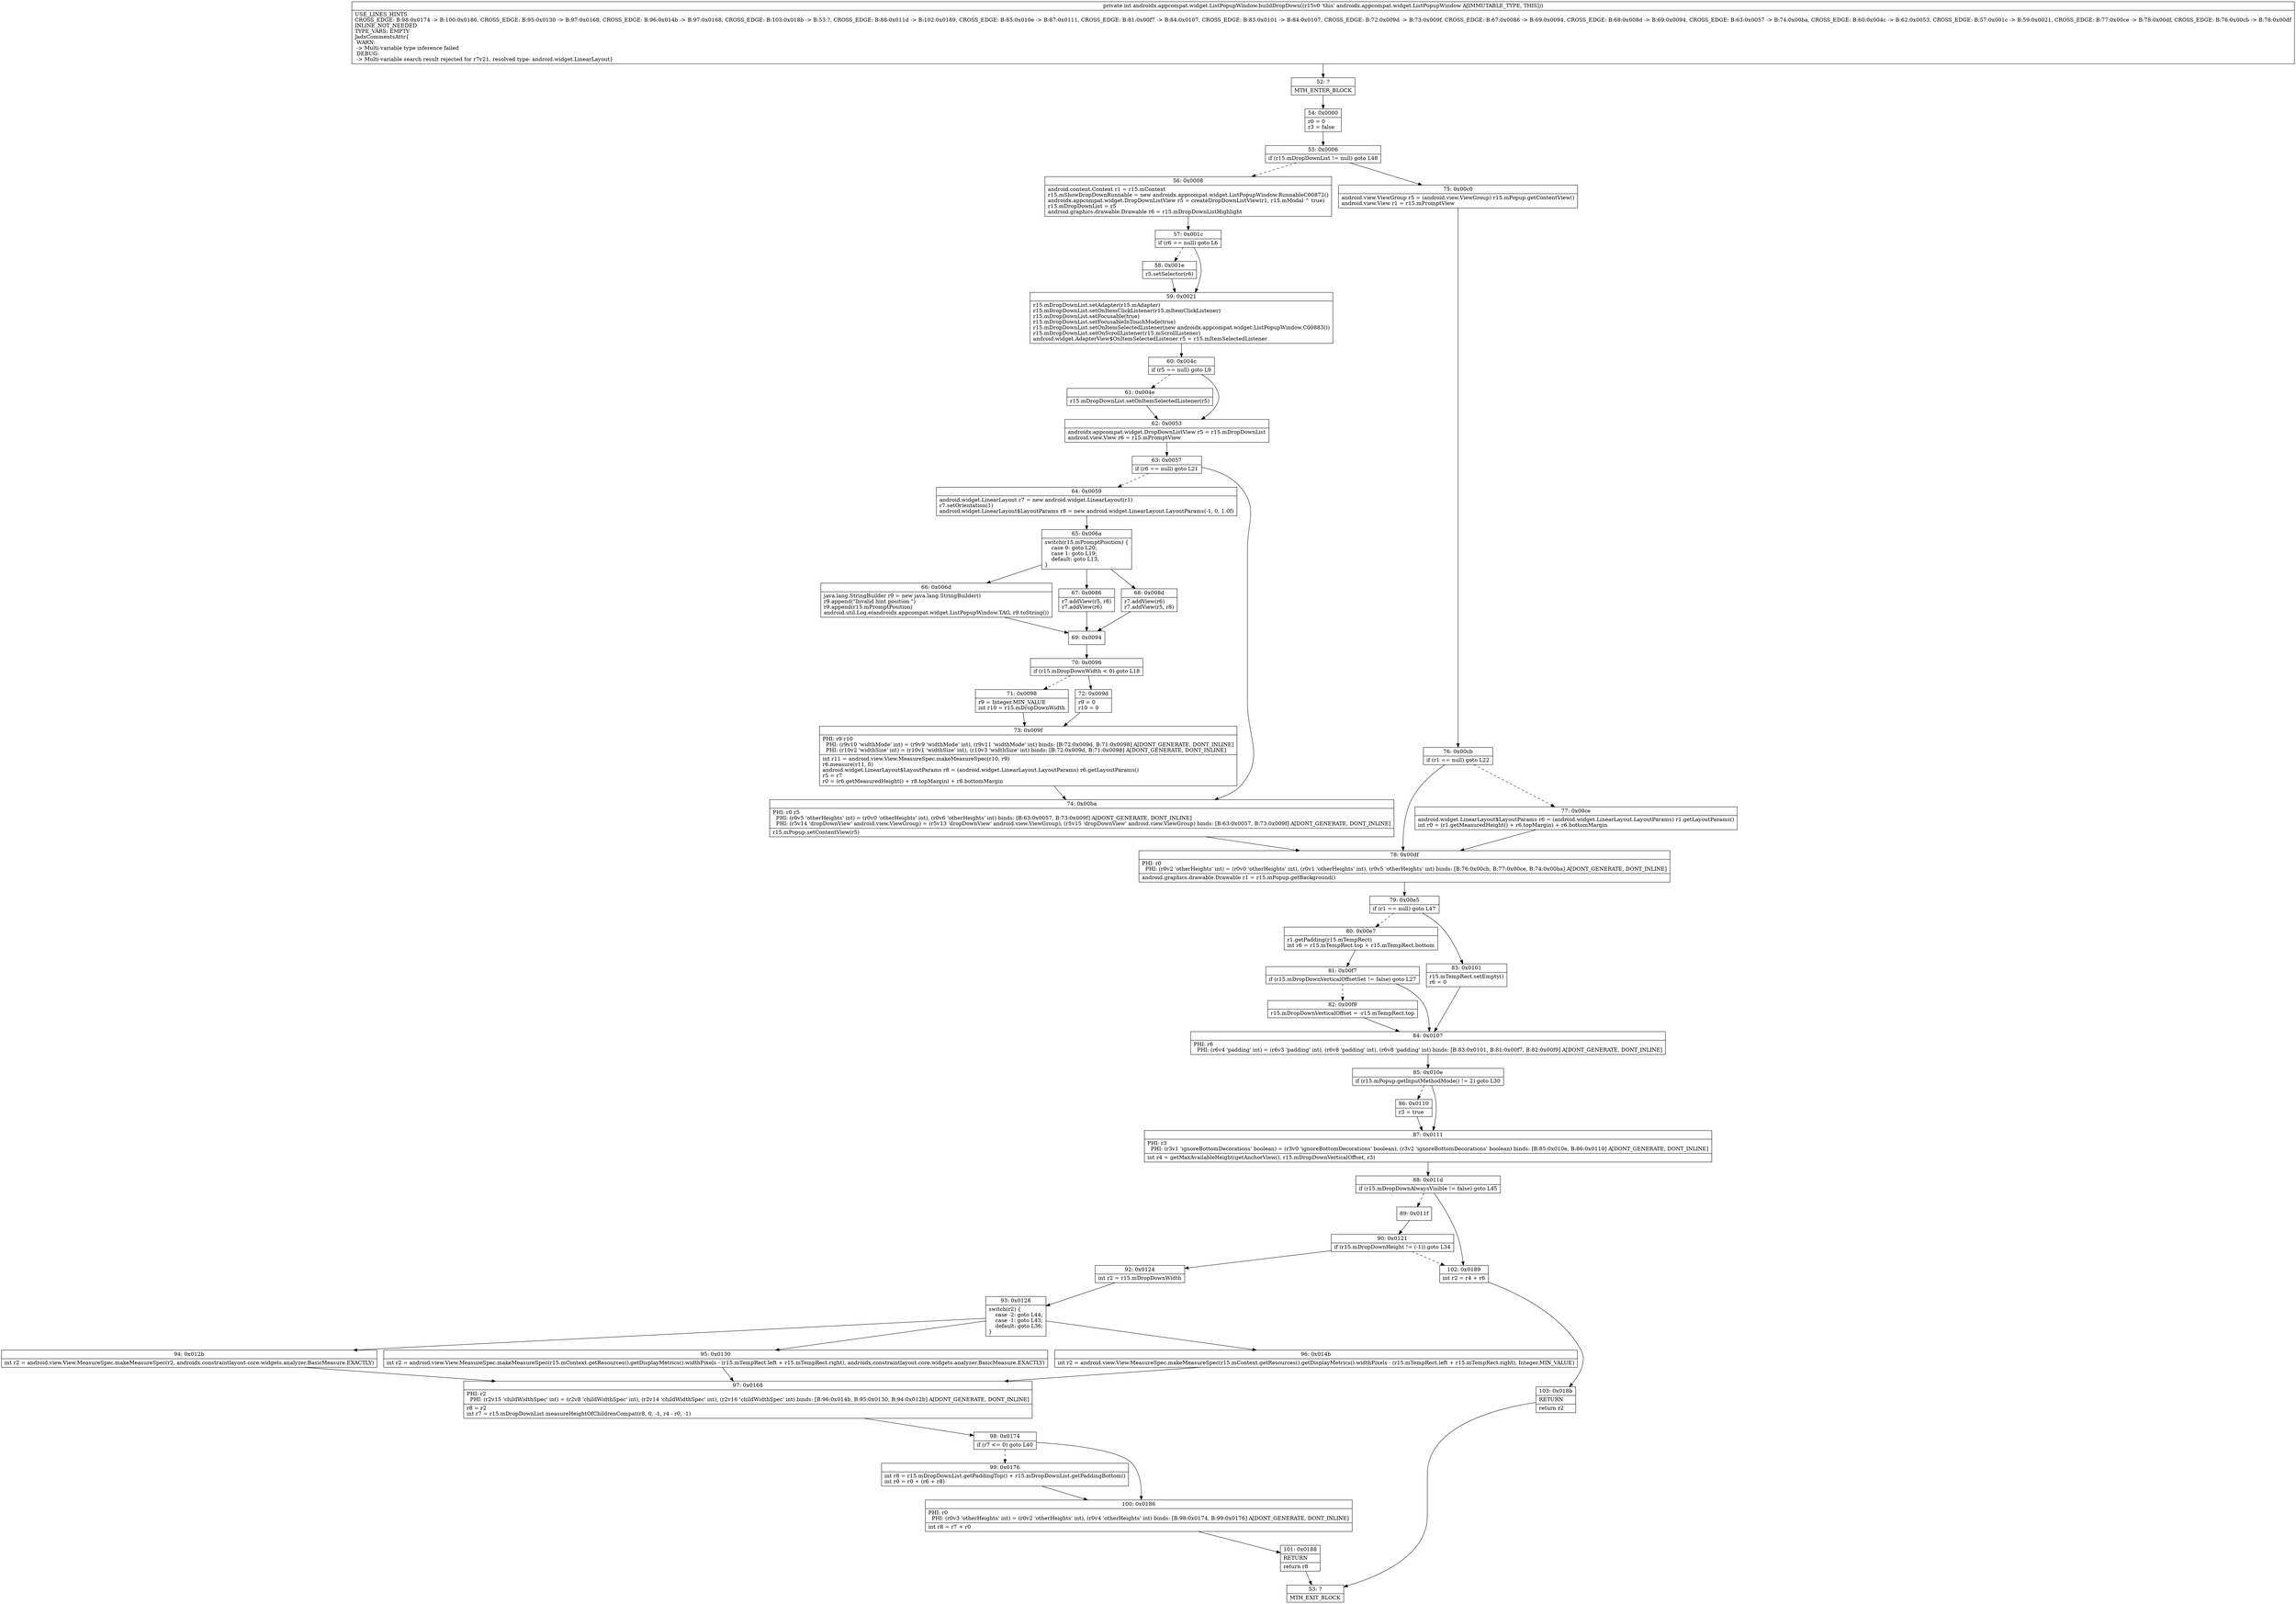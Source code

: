 digraph "CFG forandroidx.appcompat.widget.ListPopupWindow.buildDropDown()I" {
Node_52 [shape=record,label="{52\:\ ?|MTH_ENTER_BLOCK\l}"];
Node_54 [shape=record,label="{54\:\ 0x0000|r0 = 0\lr3 = false\l}"];
Node_55 [shape=record,label="{55\:\ 0x0006|if (r15.mDropDownList != null) goto L48\l}"];
Node_56 [shape=record,label="{56\:\ 0x0008|android.content.Context r1 = r15.mContext\lr15.mShowDropDownRunnable = new androidx.appcompat.widget.ListPopupWindow.RunnableC00872()\landroidx.appcompat.widget.DropDownListView r5 = createDropDownListView(r1, r15.mModal ^ true)\lr15.mDropDownList = r5\landroid.graphics.drawable.Drawable r6 = r15.mDropDownListHighlight\l}"];
Node_57 [shape=record,label="{57\:\ 0x001c|if (r6 == null) goto L6\l}"];
Node_58 [shape=record,label="{58\:\ 0x001e|r5.setSelector(r6)\l}"];
Node_59 [shape=record,label="{59\:\ 0x0021|r15.mDropDownList.setAdapter(r15.mAdapter)\lr15.mDropDownList.setOnItemClickListener(r15.mItemClickListener)\lr15.mDropDownList.setFocusable(true)\lr15.mDropDownList.setFocusableInTouchMode(true)\lr15.mDropDownList.setOnItemSelectedListener(new androidx.appcompat.widget.ListPopupWindow.C00883())\lr15.mDropDownList.setOnScrollListener(r15.mScrollListener)\landroid.widget.AdapterView$OnItemSelectedListener r5 = r15.mItemSelectedListener\l}"];
Node_60 [shape=record,label="{60\:\ 0x004c|if (r5 == null) goto L9\l}"];
Node_61 [shape=record,label="{61\:\ 0x004e|r15.mDropDownList.setOnItemSelectedListener(r5)\l}"];
Node_62 [shape=record,label="{62\:\ 0x0053|androidx.appcompat.widget.DropDownListView r5 = r15.mDropDownList\landroid.view.View r6 = r15.mPromptView\l}"];
Node_63 [shape=record,label="{63\:\ 0x0057|if (r6 == null) goto L21\l}"];
Node_64 [shape=record,label="{64\:\ 0x0059|android.widget.LinearLayout r7 = new android.widget.LinearLayout(r1)\lr7.setOrientation(1)\landroid.widget.LinearLayout$LayoutParams r8 = new android.widget.LinearLayout.LayoutParams(\-1, 0, 1.0f)\l}"];
Node_65 [shape=record,label="{65\:\ 0x006a|switch(r15.mPromptPosition) \{\l    case 0: goto L20;\l    case 1: goto L19;\l    default: goto L13;\l\}\l}"];
Node_66 [shape=record,label="{66\:\ 0x006d|java.lang.StringBuilder r9 = new java.lang.StringBuilder()\lr9.append(\"Invalid hint position \")\lr9.append(r15.mPromptPosition)\landroid.util.Log.e(androidx.appcompat.widget.ListPopupWindow.TAG, r9.toString())\l}"];
Node_69 [shape=record,label="{69\:\ 0x0094}"];
Node_70 [shape=record,label="{70\:\ 0x0096|if (r15.mDropDownWidth \< 0) goto L18\l}"];
Node_71 [shape=record,label="{71\:\ 0x0098|r9 = Integer.MIN_VALUE\lint r10 = r15.mDropDownWidth\l}"];
Node_73 [shape=record,label="{73\:\ 0x009f|PHI: r9 r10 \l  PHI: (r9v10 'widthMode' int) = (r9v9 'widthMode' int), (r9v11 'widthMode' int) binds: [B:72:0x009d, B:71:0x0098] A[DONT_GENERATE, DONT_INLINE]\l  PHI: (r10v2 'widthSize' int) = (r10v1 'widthSize' int), (r10v3 'widthSize' int) binds: [B:72:0x009d, B:71:0x0098] A[DONT_GENERATE, DONT_INLINE]\l|int r11 = android.view.View.MeasureSpec.makeMeasureSpec(r10, r9)\lr6.measure(r11, 0)\landroid.widget.LinearLayout$LayoutParams r8 = (android.widget.LinearLayout.LayoutParams) r6.getLayoutParams()\lr5 = r7\lr0 = (r6.getMeasuredHeight() + r8.topMargin) + r8.bottomMargin\l}"];
Node_72 [shape=record,label="{72\:\ 0x009d|r9 = 0\lr10 = 0\l}"];
Node_67 [shape=record,label="{67\:\ 0x0086|r7.addView(r5, r8)\lr7.addView(r6)\l}"];
Node_68 [shape=record,label="{68\:\ 0x008d|r7.addView(r6)\lr7.addView(r5, r8)\l}"];
Node_74 [shape=record,label="{74\:\ 0x00ba|PHI: r0 r5 \l  PHI: (r0v5 'otherHeights' int) = (r0v0 'otherHeights' int), (r0v6 'otherHeights' int) binds: [B:63:0x0057, B:73:0x009f] A[DONT_GENERATE, DONT_INLINE]\l  PHI: (r5v14 'dropDownView' android.view.ViewGroup) = (r5v13 'dropDownView' android.view.ViewGroup), (r5v15 'dropDownView' android.view.ViewGroup) binds: [B:63:0x0057, B:73:0x009f] A[DONT_GENERATE, DONT_INLINE]\l|r15.mPopup.setContentView(r5)\l}"];
Node_78 [shape=record,label="{78\:\ 0x00df|PHI: r0 \l  PHI: (r0v2 'otherHeights' int) = (r0v0 'otherHeights' int), (r0v1 'otherHeights' int), (r0v5 'otherHeights' int) binds: [B:76:0x00cb, B:77:0x00ce, B:74:0x00ba] A[DONT_GENERATE, DONT_INLINE]\l|android.graphics.drawable.Drawable r1 = r15.mPopup.getBackground()\l}"];
Node_79 [shape=record,label="{79\:\ 0x00e5|if (r1 == null) goto L47\l}"];
Node_80 [shape=record,label="{80\:\ 0x00e7|r1.getPadding(r15.mTempRect)\lint r6 = r15.mTempRect.top + r15.mTempRect.bottom\l}"];
Node_81 [shape=record,label="{81\:\ 0x00f7|if (r15.mDropDownVerticalOffsetSet != false) goto L27\l}"];
Node_82 [shape=record,label="{82\:\ 0x00f9|r15.mDropDownVerticalOffset = \-r15.mTempRect.top\l}"];
Node_84 [shape=record,label="{84\:\ 0x0107|PHI: r6 \l  PHI: (r6v4 'padding' int) = (r6v3 'padding' int), (r6v8 'padding' int), (r6v8 'padding' int) binds: [B:83:0x0101, B:81:0x00f7, B:82:0x00f9] A[DONT_GENERATE, DONT_INLINE]\l}"];
Node_85 [shape=record,label="{85\:\ 0x010e|if (r15.mPopup.getInputMethodMode() != 2) goto L30\l}"];
Node_86 [shape=record,label="{86\:\ 0x0110|r3 = true\l}"];
Node_87 [shape=record,label="{87\:\ 0x0111|PHI: r3 \l  PHI: (r3v1 'ignoreBottomDecorations' boolean) = (r3v0 'ignoreBottomDecorations' boolean), (r3v2 'ignoreBottomDecorations' boolean) binds: [B:85:0x010e, B:86:0x0110] A[DONT_GENERATE, DONT_INLINE]\l|int r4 = getMaxAvailableHeight(getAnchorView(), r15.mDropDownVerticalOffset, r3)\l}"];
Node_88 [shape=record,label="{88\:\ 0x011d|if (r15.mDropDownAlwaysVisible != false) goto L45\l}"];
Node_89 [shape=record,label="{89\:\ 0x011f}"];
Node_90 [shape=record,label="{90\:\ 0x0121|if (r15.mDropDownHeight != (\-1)) goto L34\l}"];
Node_92 [shape=record,label="{92\:\ 0x0124|int r2 = r15.mDropDownWidth\l}"];
Node_93 [shape=record,label="{93\:\ 0x0128|switch(r2) \{\l    case \-2: goto L44;\l    case \-1: goto L43;\l    default: goto L36;\l\}\l}"];
Node_94 [shape=record,label="{94\:\ 0x012b|int r2 = android.view.View.MeasureSpec.makeMeasureSpec(r2, androidx.constraintlayout.core.widgets.analyzer.BasicMeasure.EXACTLY)\l}"];
Node_97 [shape=record,label="{97\:\ 0x0168|PHI: r2 \l  PHI: (r2v15 'childWidthSpec' int) = (r2v8 'childWidthSpec' int), (r2v14 'childWidthSpec' int), (r2v16 'childWidthSpec' int) binds: [B:96:0x014b, B:95:0x0130, B:94:0x012b] A[DONT_GENERATE, DONT_INLINE]\l|r8 = r2\lint r7 = r15.mDropDownList.measureHeightOfChildrenCompat(r8, 0, \-1, r4 \- r0, \-1)\l}"];
Node_98 [shape=record,label="{98\:\ 0x0174|if (r7 \<= 0) goto L40\l}"];
Node_99 [shape=record,label="{99\:\ 0x0176|int r8 = r15.mDropDownList.getPaddingTop() + r15.mDropDownList.getPaddingBottom()\lint r0 = r0 + (r6 + r8)\l}"];
Node_100 [shape=record,label="{100\:\ 0x0186|PHI: r0 \l  PHI: (r0v3 'otherHeights' int) = (r0v2 'otherHeights' int), (r0v4 'otherHeights' int) binds: [B:98:0x0174, B:99:0x0176] A[DONT_GENERATE, DONT_INLINE]\l|int r8 = r7 + r0\l}"];
Node_101 [shape=record,label="{101\:\ 0x0188|RETURN\l|return r8\l}"];
Node_53 [shape=record,label="{53\:\ ?|MTH_EXIT_BLOCK\l}"];
Node_95 [shape=record,label="{95\:\ 0x0130|int r2 = android.view.View.MeasureSpec.makeMeasureSpec(r15.mContext.getResources().getDisplayMetrics().widthPixels \- (r15.mTempRect.left + r15.mTempRect.right), androidx.constraintlayout.core.widgets.analyzer.BasicMeasure.EXACTLY)\l}"];
Node_96 [shape=record,label="{96\:\ 0x014b|int r2 = android.view.View.MeasureSpec.makeMeasureSpec(r15.mContext.getResources().getDisplayMetrics().widthPixels \- (r15.mTempRect.left + r15.mTempRect.right), Integer.MIN_VALUE)\l}"];
Node_102 [shape=record,label="{102\:\ 0x0189|int r2 = r4 + r6\l}"];
Node_103 [shape=record,label="{103\:\ 0x018b|RETURN\l|return r2\l}"];
Node_83 [shape=record,label="{83\:\ 0x0101|r15.mTempRect.setEmpty()\lr6 = 0\l}"];
Node_75 [shape=record,label="{75\:\ 0x00c0|android.view.ViewGroup r5 = (android.view.ViewGroup) r15.mPopup.getContentView()\landroid.view.View r1 = r15.mPromptView\l}"];
Node_76 [shape=record,label="{76\:\ 0x00cb|if (r1 == null) goto L22\l}"];
Node_77 [shape=record,label="{77\:\ 0x00ce|android.widget.LinearLayout$LayoutParams r6 = (android.widget.LinearLayout.LayoutParams) r1.getLayoutParams()\lint r0 = (r1.getMeasuredHeight() + r6.topMargin) + r6.bottomMargin\l}"];
MethodNode[shape=record,label="{private int androidx.appcompat.widget.ListPopupWindow.buildDropDown((r15v0 'this' androidx.appcompat.widget.ListPopupWindow A[IMMUTABLE_TYPE, THIS]))  | USE_LINES_HINTS\lCROSS_EDGE: B:98:0x0174 \-\> B:100:0x0186, CROSS_EDGE: B:95:0x0130 \-\> B:97:0x0168, CROSS_EDGE: B:96:0x014b \-\> B:97:0x0168, CROSS_EDGE: B:103:0x018b \-\> B:53:?, CROSS_EDGE: B:88:0x011d \-\> B:102:0x0189, CROSS_EDGE: B:85:0x010e \-\> B:87:0x0111, CROSS_EDGE: B:81:0x00f7 \-\> B:84:0x0107, CROSS_EDGE: B:83:0x0101 \-\> B:84:0x0107, CROSS_EDGE: B:72:0x009d \-\> B:73:0x009f, CROSS_EDGE: B:67:0x0086 \-\> B:69:0x0094, CROSS_EDGE: B:68:0x008d \-\> B:69:0x0094, CROSS_EDGE: B:63:0x0057 \-\> B:74:0x00ba, CROSS_EDGE: B:60:0x004c \-\> B:62:0x0053, CROSS_EDGE: B:57:0x001c \-\> B:59:0x0021, CROSS_EDGE: B:77:0x00ce \-\> B:78:0x00df, CROSS_EDGE: B:76:0x00cb \-\> B:78:0x00df\lINLINE_NOT_NEEDED\lTYPE_VARS: EMPTY\lJadxCommentsAttr\{\l WARN: \l \-\> Multi\-variable type inference failed\l DEBUG: \l \-\> Multi\-variable search result rejected for r7v21, resolved type: android.widget.LinearLayout\}\l}"];
MethodNode -> Node_52;Node_52 -> Node_54;
Node_54 -> Node_55;
Node_55 -> Node_56[style=dashed];
Node_55 -> Node_75;
Node_56 -> Node_57;
Node_57 -> Node_58[style=dashed];
Node_57 -> Node_59;
Node_58 -> Node_59;
Node_59 -> Node_60;
Node_60 -> Node_61[style=dashed];
Node_60 -> Node_62;
Node_61 -> Node_62;
Node_62 -> Node_63;
Node_63 -> Node_64[style=dashed];
Node_63 -> Node_74;
Node_64 -> Node_65;
Node_65 -> Node_66;
Node_65 -> Node_67;
Node_65 -> Node_68;
Node_66 -> Node_69;
Node_69 -> Node_70;
Node_70 -> Node_71[style=dashed];
Node_70 -> Node_72;
Node_71 -> Node_73;
Node_73 -> Node_74;
Node_72 -> Node_73;
Node_67 -> Node_69;
Node_68 -> Node_69;
Node_74 -> Node_78;
Node_78 -> Node_79;
Node_79 -> Node_80[style=dashed];
Node_79 -> Node_83;
Node_80 -> Node_81;
Node_81 -> Node_82[style=dashed];
Node_81 -> Node_84;
Node_82 -> Node_84;
Node_84 -> Node_85;
Node_85 -> Node_86[style=dashed];
Node_85 -> Node_87;
Node_86 -> Node_87;
Node_87 -> Node_88;
Node_88 -> Node_89[style=dashed];
Node_88 -> Node_102;
Node_89 -> Node_90;
Node_90 -> Node_92;
Node_90 -> Node_102[style=dashed];
Node_92 -> Node_93;
Node_93 -> Node_94;
Node_93 -> Node_95;
Node_93 -> Node_96;
Node_94 -> Node_97;
Node_97 -> Node_98;
Node_98 -> Node_99[style=dashed];
Node_98 -> Node_100;
Node_99 -> Node_100;
Node_100 -> Node_101;
Node_101 -> Node_53;
Node_95 -> Node_97;
Node_96 -> Node_97;
Node_102 -> Node_103;
Node_103 -> Node_53;
Node_83 -> Node_84;
Node_75 -> Node_76;
Node_76 -> Node_77[style=dashed];
Node_76 -> Node_78;
Node_77 -> Node_78;
}

